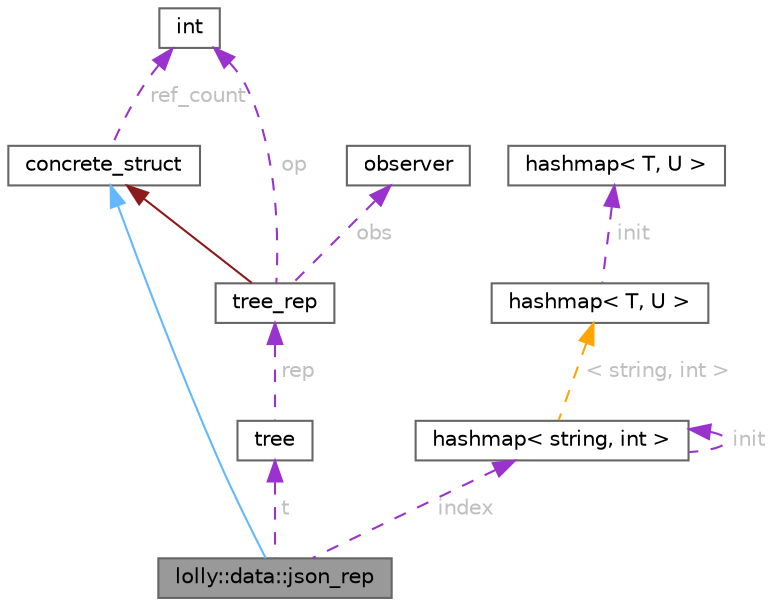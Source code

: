 digraph "lolly::data::json_rep"
{
 // LATEX_PDF_SIZE
  bgcolor="transparent";
  edge [fontname=Helvetica,fontsize=10,labelfontname=Helvetica,labelfontsize=10];
  node [fontname=Helvetica,fontsize=10,shape=box,height=0.2,width=0.4];
  Node1 [id="Node000001",label="lolly::data::json_rep",height=0.2,width=0.4,color="gray40", fillcolor="grey60", style="filled", fontcolor="black",tooltip=" "];
  Node2 -> Node1 [id="edge1_Node000001_Node000002",dir="back",color="steelblue1",style="solid",tooltip=" "];
  Node2 [id="Node000002",label="concrete_struct",height=0.2,width=0.4,color="gray40", fillcolor="white", style="filled",URL="$structconcrete__struct.html",tooltip="Structure representing a concrete object with a reference count."];
  Node3 -> Node2 [id="edge2_Node000002_Node000003",dir="back",color="darkorchid3",style="dashed",tooltip=" ",label=" ref_count",fontcolor="grey" ];
  Node3 [id="Node000003",label="int",height=0.2,width=0.4,color="gray40", fillcolor="white", style="filled",tooltip=" "];
  Node4 -> Node1 [id="edge3_Node000001_Node000004",dir="back",color="darkorchid3",style="dashed",tooltip=" ",label=" t",fontcolor="grey" ];
  Node4 [id="Node000004",label="tree",height=0.2,width=0.4,color="gray40", fillcolor="white", style="filled",URL="$classtree.html",tooltip=" "];
  Node5 -> Node4 [id="edge4_Node000004_Node000005",dir="back",color="darkorchid3",style="dashed",tooltip=" ",label=" rep",fontcolor="grey" ];
  Node5 [id="Node000005",label="tree_rep",height=0.2,width=0.4,color="gray40", fillcolor="white", style="filled",URL="$classtree__rep.html",tooltip=" "];
  Node2 -> Node5 [id="edge5_Node000005_Node000002",dir="back",color="firebrick4",style="solid",tooltip=" "];
  Node3 -> Node5 [id="edge6_Node000005_Node000003",dir="back",color="darkorchid3",style="dashed",tooltip=" ",label=" op",fontcolor="grey" ];
  Node6 -> Node5 [id="edge7_Node000005_Node000006",dir="back",color="darkorchid3",style="dashed",tooltip=" ",label=" obs",fontcolor="grey" ];
  Node6 [id="Node000006",label="observer",height=0.2,width=0.4,color="gray40", fillcolor="white", style="filled",URL="$classobserver.html",tooltip=" "];
  Node7 -> Node1 [id="edge8_Node000001_Node000007",dir="back",color="darkorchid3",style="dashed",tooltip=" ",label=" index",fontcolor="grey" ];
  Node7 [id="Node000007",label="hashmap\< string, int \>",height=0.2,width=0.4,color="gray40", fillcolor="white", style="filled",URL="$classhashmap.html",tooltip=" "];
  Node7 -> Node7 [id="edge9_Node000007_Node000007",dir="back",color="darkorchid3",style="dashed",tooltip=" ",label=" init",fontcolor="grey" ];
  Node8 -> Node7 [id="edge10_Node000007_Node000008",dir="back",color="orange",style="dashed",tooltip=" ",label=" \< string, int \>",fontcolor="grey" ];
  Node8 [id="Node000008",label="hashmap\< T, U \>",height=0.2,width=0.4,color="gray40", fillcolor="white", style="filled",URL="$classhashmap.html",tooltip="A simple hashmap class implementation."];
  Node9 -> Node8 [id="edge11_Node000008_Node000009",dir="back",color="darkorchid3",style="dashed",tooltip=" ",label=" init",fontcolor="grey" ];
  Node9 [id="Node000009",label="hashmap\< T, U \>",height=0.2,width=0.4,color="gray40", fillcolor="white", style="filled",tooltip=" "];
}
